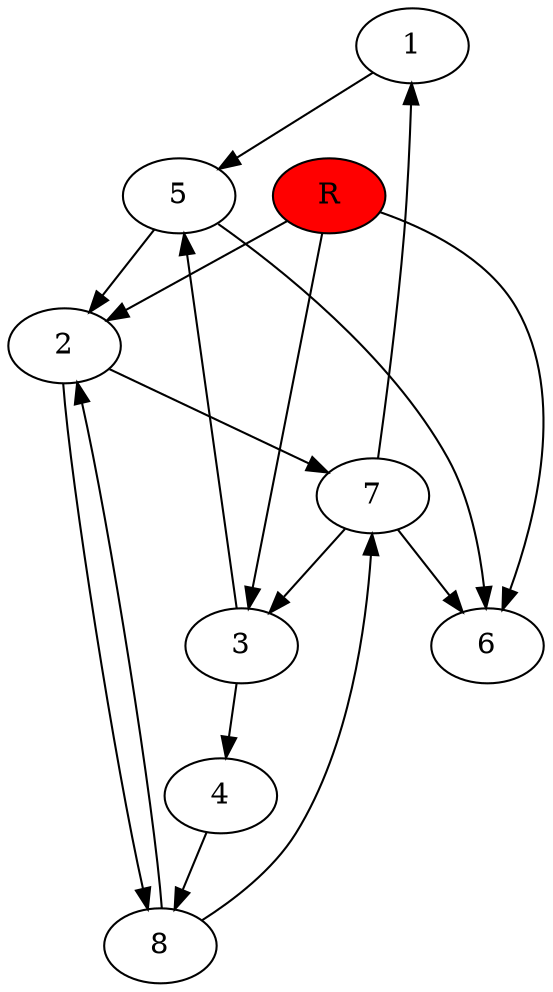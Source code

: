 digraph prb24582 {
	1
	2
	3
	4
	5
	6
	7
	8
	R [fillcolor="#ff0000" style=filled]
	1 -> 5
	2 -> 7
	2 -> 8
	3 -> 4
	3 -> 5
	4 -> 8
	5 -> 2
	5 -> 6
	7 -> 1
	7 -> 3
	7 -> 6
	8 -> 2
	8 -> 7
	R -> 2
	R -> 3
	R -> 6
}
